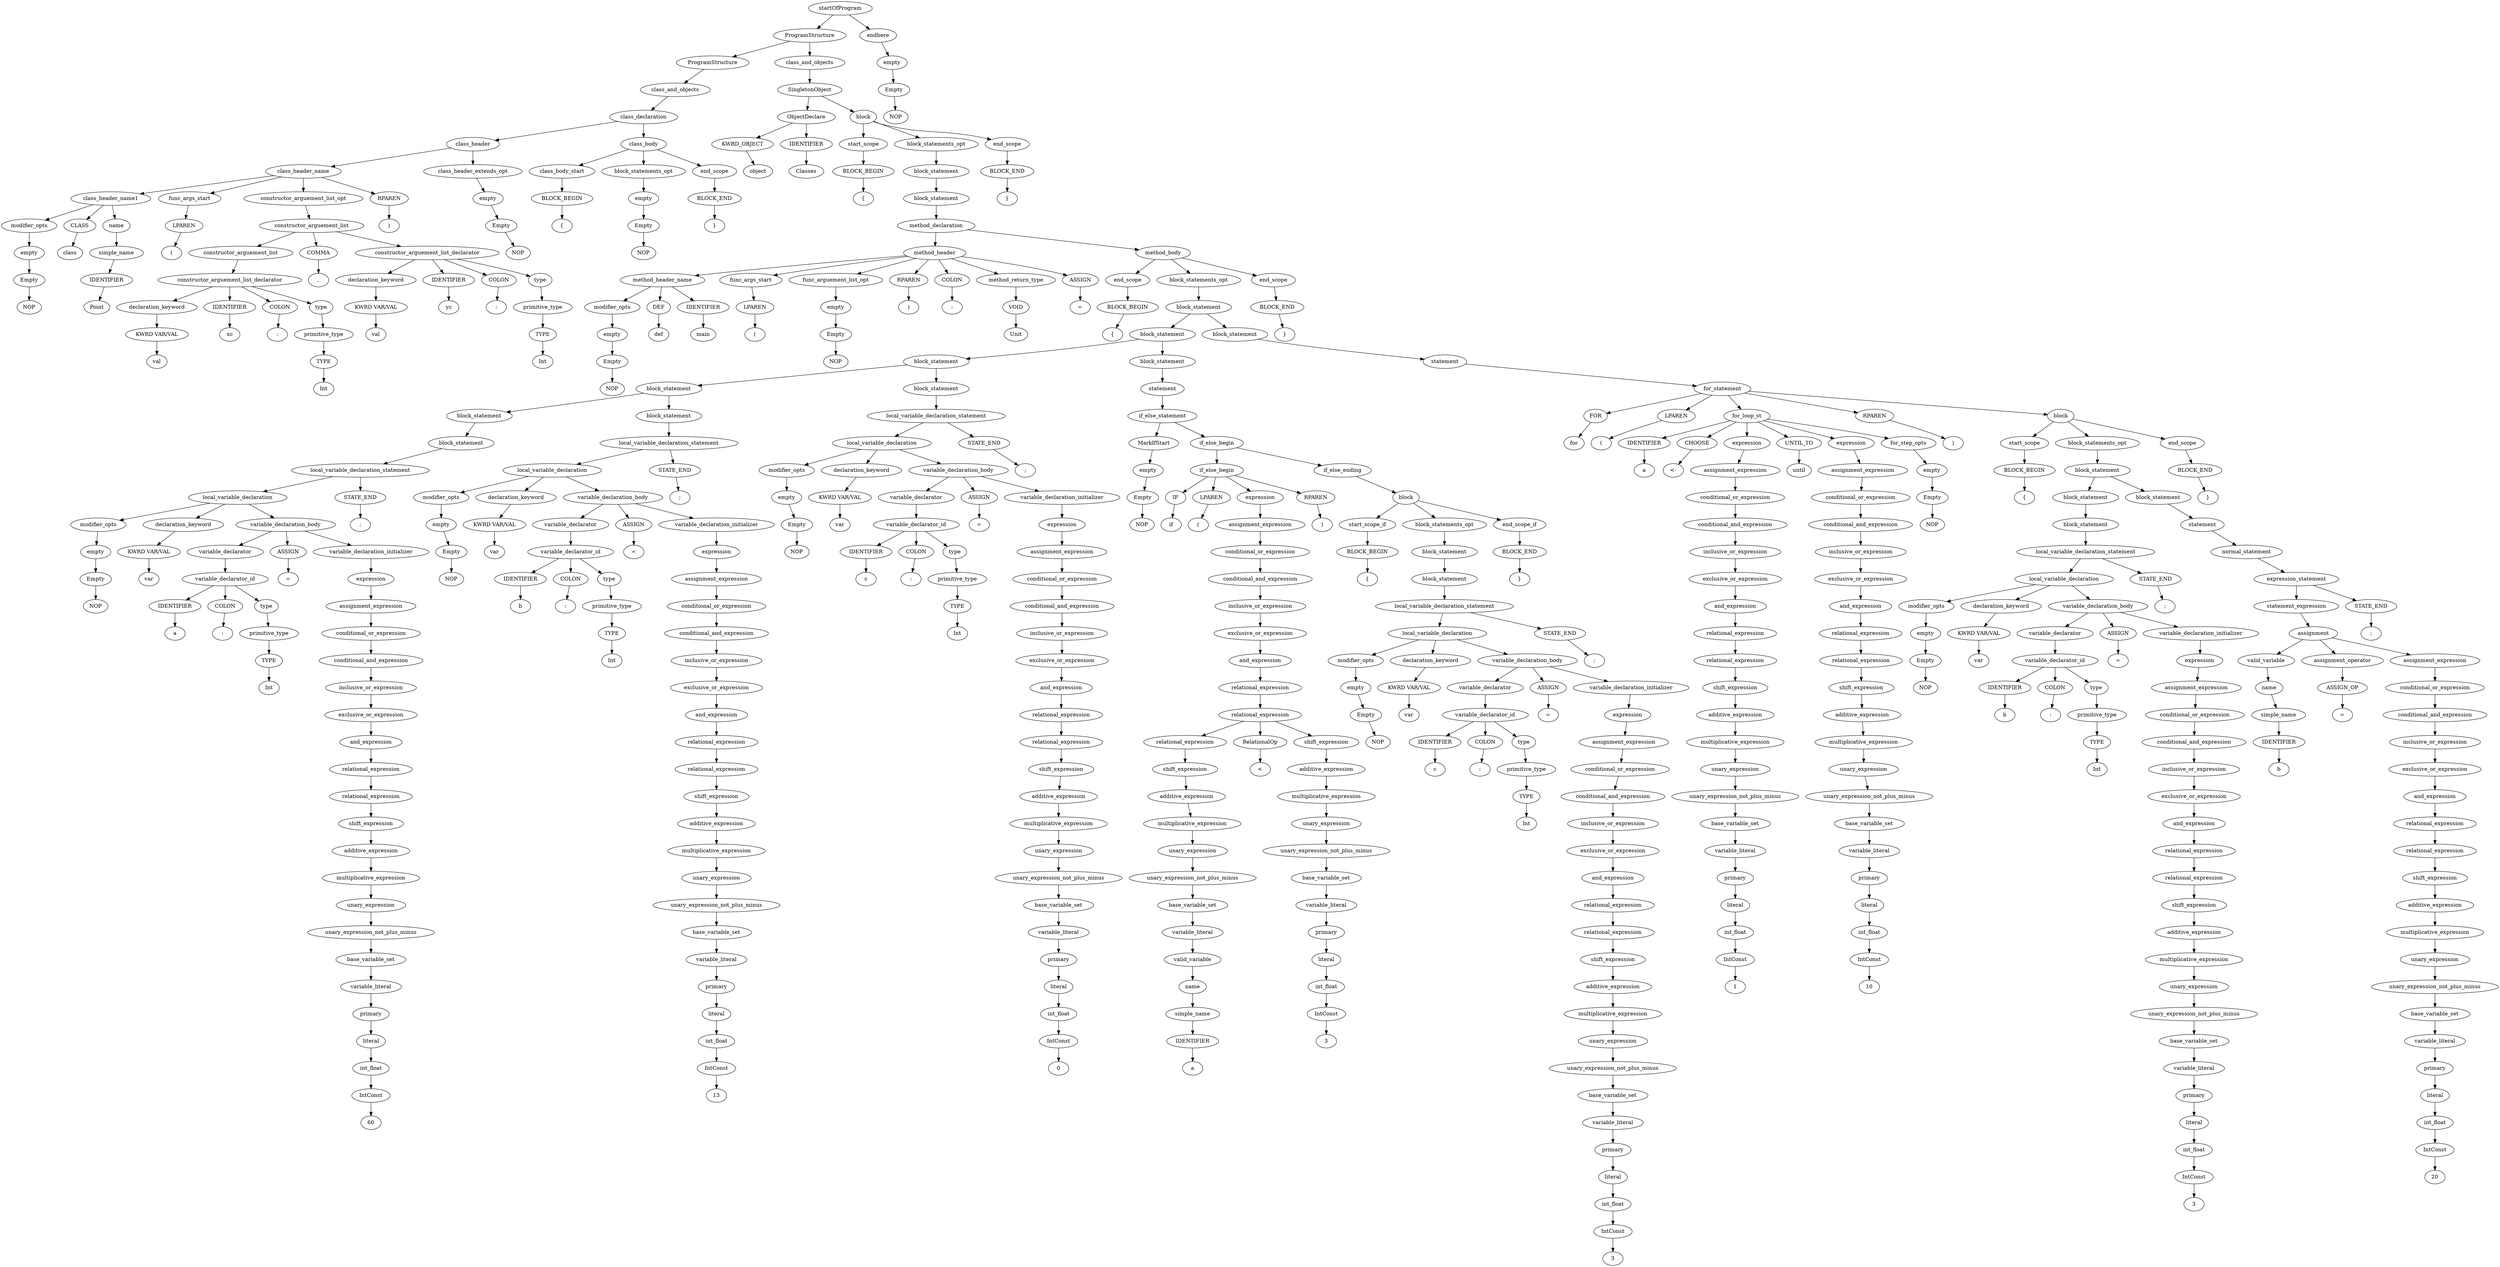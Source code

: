 digraph G {
540 [label="startOfProgram"];535 [label="ProgramStructure"];540->535
540 [label="startOfProgram"];539 [label="endhere"];540->539
535 [label="ProgramStructure"];65 [label="ProgramStructure"];535->65
535 [label="ProgramStructure"];534 [label="class_and_objects"];535->534
65 [label="ProgramStructure"];64 [label="class_and_objects"];65->64
64 [label="class_and_objects"];63 [label="class_declaration"];64->63
63 [label="class_declaration"];51 [label="class_header"];63->51
63 [label="class_declaration"];62 [label="class_body"];63->62
51 [label="class_header"];46 [label="class_header_name"];51->46
51 [label="class_header"];50 [label="class_header_extends_opt"];51->50
46 [label="class_header_name"];11 [label="class_header_name1"];46->11
46 [label="class_header_name"];14 [label="func_args_start"];46->14
46 [label="class_header_name"];43 [label="constructor_arguement_list_opt"];46->43
46 [label="class_header_name"];45 [label="RPAREN"];46->45
11 [label="class_header_name1"];4 [label="modifier_opts"];11->4
11 [label="class_header_name1"];10 [label="CLASS"];11->10
11 [label="class_header_name1"];8 [label="name"];11->8
4 [label="modifier_opts"];3 [label="empty"];4->3
3 [label="empty"];2 [label="Empty"];3->2
2 [label="Empty"];1 [label="NOP"];2->1
10 [label="CLASS"];9 [label="class"];10->9
8 [label="name"];7 [label="simple_name"];8->7
7 [label="simple_name"];6 [label="IDENTIFIER"];7->6
6 [label="IDENTIFIER"];5 [label="Point"];6->5
14 [label="func_args_start"];13 [label="LPAREN"];14->13
13 [label="LPAREN"];12 [label="("];13->12
43 [label="constructor_arguement_list_opt"];42 [label="constructor_arguement_list"];43->42
42 [label="constructor_arguement_list"];27 [label="constructor_arguement_list"];42->27
42 [label="constructor_arguement_list"];41 [label="COMMA"];42->41
42 [label="constructor_arguement_list"];39 [label="constructor_arguement_list_declarator"];42->39
27 [label="constructor_arguement_list"];26 [label="constructor_arguement_list_declarator"];27->26
26 [label="constructor_arguement_list_declarator"];17 [label="declaration_keyword"];26->17
26 [label="constructor_arguement_list_declarator"];23 [label="IDENTIFIER"];26->23
26 [label="constructor_arguement_list_declarator"];25 [label="COLON"];26->25
26 [label="constructor_arguement_list_declarator"];21 [label="type"];26->21
17 [label="declaration_keyword"];16 [label="KWRD VAR/VAL"];17->16
16 [label="KWRD VAR/VAL"];15 [label="val"];16->15
23 [label="IDENTIFIER"];22 [label="xc"];23->22
25 [label="COLON"];24 [label=":"];25->24
21 [label="type"];20 [label="primitive_type"];21->20
20 [label="primitive_type"];19 [label="TYPE"];20->19
19 [label="TYPE"];18 [label="Int"];19->18
41 [label="COMMA"];40 [label=","];41->40
39 [label="constructor_arguement_list_declarator"];30 [label="declaration_keyword"];39->30
39 [label="constructor_arguement_list_declarator"];36 [label="IDENTIFIER"];39->36
39 [label="constructor_arguement_list_declarator"];38 [label="COLON"];39->38
39 [label="constructor_arguement_list_declarator"];34 [label="type"];39->34
30 [label="declaration_keyword"];29 [label="KWRD VAR/VAL"];30->29
29 [label="KWRD VAR/VAL"];28 [label="val"];29->28
36 [label="IDENTIFIER"];35 [label="yc"];36->35
38 [label="COLON"];37 [label=":"];38->37
34 [label="type"];33 [label="primitive_type"];34->33
33 [label="primitive_type"];32 [label="TYPE"];33->32
32 [label="TYPE"];31 [label="Int"];32->31
45 [label="RPAREN"];44 [label=")"];45->44
50 [label="class_header_extends_opt"];49 [label="empty"];50->49
49 [label="empty"];48 [label="Empty"];49->48
48 [label="Empty"];47 [label="NOP"];48->47
62 [label="class_body"];54 [label="class_body_start"];62->54
62 [label="class_body"];58 [label="block_statements_opt"];62->58
62 [label="class_body"];61 [label="end_scope"];62->61
54 [label="class_body_start"];53 [label="BLOCK_BEGIN"];54->53
53 [label="BLOCK_BEGIN"];52 [label="{"];53->52
58 [label="block_statements_opt"];57 [label="empty"];58->57
57 [label="empty"];56 [label="Empty"];57->56
56 [label="Empty"];55 [label="NOP"];56->55
61 [label="end_scope"];60 [label="BLOCK_END"];61->60
60 [label="BLOCK_END"];59 [label="}"];60->59
534 [label="class_and_objects"];533 [label="SingletonObject"];534->533
533 [label="SingletonObject"];70 [label="ObjectDeclare"];533->70
533 [label="SingletonObject"];532 [label="block"];533->532
70 [label="ObjectDeclare"];67 [label="KWRD_OBJECT"];70->67
70 [label="ObjectDeclare"];69 [label="IDENTIFIER"];70->69
67 [label="KWRD_OBJECT"];66 [label="object"];67->66
69 [label="IDENTIFIER"];68 [label="Classes"];69->68
532 [label="block"];73 [label="start_scope"];532->73
532 [label="block"];528 [label="block_statements_opt"];532->528
532 [label="block"];531 [label="end_scope"];532->531
73 [label="start_scope"];72 [label="BLOCK_BEGIN"];73->72
72 [label="BLOCK_BEGIN"];71 [label="{"];72->71
528 [label="block_statements_opt"];527 [label="block_statement"];528->527
527 [label="block_statement"];526 [label="block_statement"];527->526
526 [label="block_statement"];525 [label="method_declaration"];526->525
525 [label="method_declaration"];99 [label="method_header"];525->99
525 [label="method_declaration"];524 [label="method_body"];525->524
99 [label="method_header"];82 [label="method_header_name"];99->82
99 [label="method_header"];85 [label="func_args_start"];99->85
99 [label="method_header"];89 [label="func_arguement_list_opt"];99->89
99 [label="method_header"];94 [label="RPAREN"];99->94
99 [label="method_header"];96 [label="COLON"];99->96
99 [label="method_header"];92 [label="method_return_type"];99->92
99 [label="method_header"];98 [label="ASSIGN"];99->98
82 [label="method_header_name"];77 [label="modifier_opts"];82->77
82 [label="method_header_name"];79 [label="DEF"];82->79
82 [label="method_header_name"];81 [label="IDENTIFIER"];82->81
77 [label="modifier_opts"];76 [label="empty"];77->76
76 [label="empty"];75 [label="Empty"];76->75
75 [label="Empty"];74 [label="NOP"];75->74
79 [label="DEF"];78 [label="def"];79->78
81 [label="IDENTIFIER"];80 [label="main"];81->80
85 [label="func_args_start"];84 [label="LPAREN"];85->84
84 [label="LPAREN"];83 [label="("];84->83
89 [label="func_arguement_list_opt"];88 [label="empty"];89->88
88 [label="empty"];87 [label="Empty"];88->87
87 [label="Empty"];86 [label="NOP"];87->86
94 [label="RPAREN"];93 [label=")"];94->93
96 [label="COLON"];95 [label=":"];96->95
92 [label="method_return_type"];91 [label="VOID"];92->91
91 [label="VOID"];90 [label="Unit"];91->90
98 [label="ASSIGN"];97 [label="="];98->97
524 [label="method_body"];102 [label="end_scope"];524->102
524 [label="method_body"];520 [label="block_statements_opt"];524->520
524 [label="method_body"];523 [label="end_scope"];524->523
102 [label="end_scope"];101 [label="BLOCK_BEGIN"];102->101
101 [label="BLOCK_BEGIN"];100 [label="{"];101->100
520 [label="block_statements_opt"];519 [label="block_statement"];520->519
519 [label="block_statement"];363 [label="block_statement"];519->363
519 [label="block_statement"];518 [label="block_statement"];519->518
363 [label="block_statement"];246 [label="block_statement"];363->246
363 [label="block_statement"];362 [label="block_statement"];363->362
246 [label="block_statement"];198 [label="block_statement"];246->198
246 [label="block_statement"];245 [label="block_statement"];246->245
198 [label="block_statement"];150 [label="block_statement"];198->150
198 [label="block_statement"];197 [label="block_statement"];198->197
150 [label="block_statement"];149 [label="block_statement"];150->149
149 [label="block_statement"];148 [label="local_variable_declaration_statement"];149->148
148 [label="local_variable_declaration_statement"];145 [label="local_variable_declaration"];148->145
148 [label="local_variable_declaration_statement"];147 [label="STATE_END"];148->147
145 [label="local_variable_declaration"];106 [label="modifier_opts"];145->106
145 [label="local_variable_declaration"];109 [label="declaration_keyword"];145->109
145 [label="local_variable_declaration"];144 [label="variable_declaration_body"];145->144
106 [label="modifier_opts"];105 [label="empty"];106->105
105 [label="empty"];104 [label="Empty"];105->104
104 [label="Empty"];103 [label="NOP"];104->103
109 [label="declaration_keyword"];108 [label="KWRD VAR/VAL"];109->108
108 [label="KWRD VAR/VAL"];107 [label="var"];108->107
144 [label="variable_declaration_body"];119 [label="variable_declarator"];144->119
144 [label="variable_declaration_body"];143 [label="ASSIGN"];144->143
144 [label="variable_declaration_body"];141 [label="variable_declaration_initializer"];144->141
119 [label="variable_declarator"];118 [label="variable_declarator_id"];119->118
118 [label="variable_declarator_id"];115 [label="IDENTIFIER"];118->115
118 [label="variable_declarator_id"];117 [label="COLON"];118->117
118 [label="variable_declarator_id"];113 [label="type"];118->113
115 [label="IDENTIFIER"];114 [label="a"];115->114
117 [label="COLON"];116 [label=":"];117->116
113 [label="type"];112 [label="primitive_type"];113->112
112 [label="primitive_type"];111 [label="TYPE"];112->111
111 [label="TYPE"];110 [label="Int"];111->110
143 [label="ASSIGN"];142 [label="="];143->142
141 [label="variable_declaration_initializer"];140 [label="expression"];141->140
140 [label="expression"];139 [label="assignment_expression"];140->139
139 [label="assignment_expression"];138 [label="conditional_or_expression"];139->138
138 [label="conditional_or_expression"];137 [label="conditional_and_expression"];138->137
137 [label="conditional_and_expression"];136 [label="inclusive_or_expression"];137->136
136 [label="inclusive_or_expression"];135 [label="exclusive_or_expression"];136->135
135 [label="exclusive_or_expression"];134 [label="and_expression"];135->134
134 [label="and_expression"];133 [label="relational_expression"];134->133
133 [label="relational_expression"];132 [label="relational_expression"];133->132
132 [label="relational_expression"];131 [label="shift_expression"];132->131
131 [label="shift_expression"];130 [label="additive_expression"];131->130
130 [label="additive_expression"];129 [label="multiplicative_expression"];130->129
129 [label="multiplicative_expression"];128 [label="unary_expression"];129->128
128 [label="unary_expression"];127 [label="unary_expression_not_plus_minus"];128->127
127 [label="unary_expression_not_plus_minus"];126 [label="base_variable_set"];127->126
126 [label="base_variable_set"];125 [label="variable_literal"];126->125
125 [label="variable_literal"];124 [label="primary"];125->124
124 [label="primary"];123 [label="literal"];124->123
123 [label="literal"];122 [label="int_float"];123->122
122 [label="int_float"];121 [label="IntConst"];122->121
121 [label="IntConst"];120 [label="60"];121->120
147 [label="STATE_END"];146 [label=";"];147->146
197 [label="block_statement"];196 [label="local_variable_declaration_statement"];197->196
196 [label="local_variable_declaration_statement"];193 [label="local_variable_declaration"];196->193
196 [label="local_variable_declaration_statement"];195 [label="STATE_END"];196->195
193 [label="local_variable_declaration"];154 [label="modifier_opts"];193->154
193 [label="local_variable_declaration"];157 [label="declaration_keyword"];193->157
193 [label="local_variable_declaration"];192 [label="variable_declaration_body"];193->192
154 [label="modifier_opts"];153 [label="empty"];154->153
153 [label="empty"];152 [label="Empty"];153->152
152 [label="Empty"];151 [label="NOP"];152->151
157 [label="declaration_keyword"];156 [label="KWRD VAR/VAL"];157->156
156 [label="KWRD VAR/VAL"];155 [label="var"];156->155
192 [label="variable_declaration_body"];167 [label="variable_declarator"];192->167
192 [label="variable_declaration_body"];191 [label="ASSIGN"];192->191
192 [label="variable_declaration_body"];189 [label="variable_declaration_initializer"];192->189
167 [label="variable_declarator"];166 [label="variable_declarator_id"];167->166
166 [label="variable_declarator_id"];163 [label="IDENTIFIER"];166->163
166 [label="variable_declarator_id"];165 [label="COLON"];166->165
166 [label="variable_declarator_id"];161 [label="type"];166->161
163 [label="IDENTIFIER"];162 [label="b"];163->162
165 [label="COLON"];164 [label=":"];165->164
161 [label="type"];160 [label="primitive_type"];161->160
160 [label="primitive_type"];159 [label="TYPE"];160->159
159 [label="TYPE"];158 [label="Int"];159->158
191 [label="ASSIGN"];190 [label="="];191->190
189 [label="variable_declaration_initializer"];188 [label="expression"];189->188
188 [label="expression"];187 [label="assignment_expression"];188->187
187 [label="assignment_expression"];186 [label="conditional_or_expression"];187->186
186 [label="conditional_or_expression"];185 [label="conditional_and_expression"];186->185
185 [label="conditional_and_expression"];184 [label="inclusive_or_expression"];185->184
184 [label="inclusive_or_expression"];183 [label="exclusive_or_expression"];184->183
183 [label="exclusive_or_expression"];182 [label="and_expression"];183->182
182 [label="and_expression"];181 [label="relational_expression"];182->181
181 [label="relational_expression"];180 [label="relational_expression"];181->180
180 [label="relational_expression"];179 [label="shift_expression"];180->179
179 [label="shift_expression"];178 [label="additive_expression"];179->178
178 [label="additive_expression"];177 [label="multiplicative_expression"];178->177
177 [label="multiplicative_expression"];176 [label="unary_expression"];177->176
176 [label="unary_expression"];175 [label="unary_expression_not_plus_minus"];176->175
175 [label="unary_expression_not_plus_minus"];174 [label="base_variable_set"];175->174
174 [label="base_variable_set"];173 [label="variable_literal"];174->173
173 [label="variable_literal"];172 [label="primary"];173->172
172 [label="primary"];171 [label="literal"];172->171
171 [label="literal"];170 [label="int_float"];171->170
170 [label="int_float"];169 [label="IntConst"];170->169
169 [label="IntConst"];168 [label="13"];169->168
195 [label="STATE_END"];194 [label=";"];195->194
245 [label="block_statement"];244 [label="local_variable_declaration_statement"];245->244
244 [label="local_variable_declaration_statement"];241 [label="local_variable_declaration"];244->241
244 [label="local_variable_declaration_statement"];243 [label="STATE_END"];244->243
241 [label="local_variable_declaration"];202 [label="modifier_opts"];241->202
241 [label="local_variable_declaration"];205 [label="declaration_keyword"];241->205
241 [label="local_variable_declaration"];240 [label="variable_declaration_body"];241->240
202 [label="modifier_opts"];201 [label="empty"];202->201
201 [label="empty"];200 [label="Empty"];201->200
200 [label="Empty"];199 [label="NOP"];200->199
205 [label="declaration_keyword"];204 [label="KWRD VAR/VAL"];205->204
204 [label="KWRD VAR/VAL"];203 [label="var"];204->203
240 [label="variable_declaration_body"];215 [label="variable_declarator"];240->215
240 [label="variable_declaration_body"];239 [label="ASSIGN"];240->239
240 [label="variable_declaration_body"];237 [label="variable_declaration_initializer"];240->237
215 [label="variable_declarator"];214 [label="variable_declarator_id"];215->214
214 [label="variable_declarator_id"];211 [label="IDENTIFIER"];214->211
214 [label="variable_declarator_id"];213 [label="COLON"];214->213
214 [label="variable_declarator_id"];209 [label="type"];214->209
211 [label="IDENTIFIER"];210 [label="c"];211->210
213 [label="COLON"];212 [label=":"];213->212
209 [label="type"];208 [label="primitive_type"];209->208
208 [label="primitive_type"];207 [label="TYPE"];208->207
207 [label="TYPE"];206 [label="Int"];207->206
239 [label="ASSIGN"];238 [label="="];239->238
237 [label="variable_declaration_initializer"];236 [label="expression"];237->236
236 [label="expression"];235 [label="assignment_expression"];236->235
235 [label="assignment_expression"];234 [label="conditional_or_expression"];235->234
234 [label="conditional_or_expression"];233 [label="conditional_and_expression"];234->233
233 [label="conditional_and_expression"];232 [label="inclusive_or_expression"];233->232
232 [label="inclusive_or_expression"];231 [label="exclusive_or_expression"];232->231
231 [label="exclusive_or_expression"];230 [label="and_expression"];231->230
230 [label="and_expression"];229 [label="relational_expression"];230->229
229 [label="relational_expression"];228 [label="relational_expression"];229->228
228 [label="relational_expression"];227 [label="shift_expression"];228->227
227 [label="shift_expression"];226 [label="additive_expression"];227->226
226 [label="additive_expression"];225 [label="multiplicative_expression"];226->225
225 [label="multiplicative_expression"];224 [label="unary_expression"];225->224
224 [label="unary_expression"];223 [label="unary_expression_not_plus_minus"];224->223
223 [label="unary_expression_not_plus_minus"];222 [label="base_variable_set"];223->222
222 [label="base_variable_set"];221 [label="variable_literal"];222->221
221 [label="variable_literal"];220 [label="primary"];221->220
220 [label="primary"];219 [label="literal"];220->219
219 [label="literal"];218 [label="int_float"];219->218
218 [label="int_float"];217 [label="IntConst"];218->217
217 [label="IntConst"];216 [label="0"];217->216
243 [label="STATE_END"];242 [label=";"];243->242
362 [label="block_statement"];361 [label="statement"];362->361
361 [label="statement"];360 [label="if_else_statement"];361->360
360 [label="if_else_statement"];250 [label="MarkIfStart"];360->250
360 [label="if_else_statement"];351 [label="if_else_begin"];360->351
250 [label="MarkIfStart"];249 [label="empty"];250->249
249 [label="empty"];248 [label="Empty"];249->248
248 [label="Empty"];247 [label="NOP"];248->247
351 [label="if_else_begin"];293 [label="if_else_begin"];351->293
351 [label="if_else_begin"];350 [label="if_else_ending"];351->350
293 [label="if_else_begin"];288 [label="IF"];293->288
293 [label="if_else_begin"];290 [label="LPAREN"];293->290
293 [label="if_else_begin"];286 [label="expression"];293->286
293 [label="if_else_begin"];292 [label="RPAREN"];293->292
288 [label="IF"];287 [label="if"];288->287
290 [label="LPAREN"];289 [label="("];290->289
286 [label="expression"];285 [label="assignment_expression"];286->285
285 [label="assignment_expression"];284 [label="conditional_or_expression"];285->284
284 [label="conditional_or_expression"];283 [label="conditional_and_expression"];284->283
283 [label="conditional_and_expression"];282 [label="inclusive_or_expression"];283->282
282 [label="inclusive_or_expression"];281 [label="exclusive_or_expression"];282->281
281 [label="exclusive_or_expression"];280 [label="and_expression"];281->280
280 [label="and_expression"];279 [label="relational_expression"];280->279
279 [label="relational_expression"];278 [label="relational_expression"];279->278
278 [label="relational_expression"];263 [label="relational_expression"];278->263
278 [label="relational_expression"];277 [label="RelationalOp"];278->277
278 [label="relational_expression"];275 [label="shift_expression"];278->275
263 [label="relational_expression"];262 [label="shift_expression"];263->262
262 [label="shift_expression"];261 [label="additive_expression"];262->261
261 [label="additive_expression"];260 [label="multiplicative_expression"];261->260
260 [label="multiplicative_expression"];259 [label="unary_expression"];260->259
259 [label="unary_expression"];258 [label="unary_expression_not_plus_minus"];259->258
258 [label="unary_expression_not_plus_minus"];257 [label="base_variable_set"];258->257
257 [label="base_variable_set"];256 [label="variable_literal"];257->256
256 [label="variable_literal"];255 [label="valid_variable"];256->255
255 [label="valid_variable"];254 [label="name"];255->254
254 [label="name"];253 [label="simple_name"];254->253
253 [label="simple_name"];252 [label="IDENTIFIER"];253->252
252 [label="IDENTIFIER"];251 [label="a"];252->251
277 [label="RelationalOp"];276 [label="<"];277->276
275 [label="shift_expression"];274 [label="additive_expression"];275->274
274 [label="additive_expression"];273 [label="multiplicative_expression"];274->273
273 [label="multiplicative_expression"];272 [label="unary_expression"];273->272
272 [label="unary_expression"];271 [label="unary_expression_not_plus_minus"];272->271
271 [label="unary_expression_not_plus_minus"];270 [label="base_variable_set"];271->270
270 [label="base_variable_set"];269 [label="variable_literal"];270->269
269 [label="variable_literal"];268 [label="primary"];269->268
268 [label="primary"];267 [label="literal"];268->267
267 [label="literal"];266 [label="int_float"];267->266
266 [label="int_float"];265 [label="IntConst"];266->265
265 [label="IntConst"];264 [label="3"];265->264
292 [label="RPAREN"];291 [label=")"];292->291
350 [label="if_else_ending"];349 [label="block"];350->349
349 [label="block"];296 [label="start_scope_if"];349->296
349 [label="block"];345 [label="block_statements_opt"];349->345
349 [label="block"];348 [label="end_scope_if"];349->348
296 [label="start_scope_if"];295 [label="BLOCK_BEGIN"];296->295
295 [label="BLOCK_BEGIN"];294 [label="{"];295->294
345 [label="block_statements_opt"];344 [label="block_statement"];345->344
344 [label="block_statement"];343 [label="block_statement"];344->343
343 [label="block_statement"];342 [label="local_variable_declaration_statement"];343->342
342 [label="local_variable_declaration_statement"];339 [label="local_variable_declaration"];342->339
342 [label="local_variable_declaration_statement"];341 [label="STATE_END"];342->341
339 [label="local_variable_declaration"];300 [label="modifier_opts"];339->300
339 [label="local_variable_declaration"];303 [label="declaration_keyword"];339->303
339 [label="local_variable_declaration"];338 [label="variable_declaration_body"];339->338
300 [label="modifier_opts"];299 [label="empty"];300->299
299 [label="empty"];298 [label="Empty"];299->298
298 [label="Empty"];297 [label="NOP"];298->297
303 [label="declaration_keyword"];302 [label="KWRD VAR/VAL"];303->302
302 [label="KWRD VAR/VAL"];301 [label="var"];302->301
338 [label="variable_declaration_body"];313 [label="variable_declarator"];338->313
338 [label="variable_declaration_body"];337 [label="ASSIGN"];338->337
338 [label="variable_declaration_body"];335 [label="variable_declaration_initializer"];338->335
313 [label="variable_declarator"];312 [label="variable_declarator_id"];313->312
312 [label="variable_declarator_id"];309 [label="IDENTIFIER"];312->309
312 [label="variable_declarator_id"];311 [label="COLON"];312->311
312 [label="variable_declarator_id"];307 [label="type"];312->307
309 [label="IDENTIFIER"];308 [label="c"];309->308
311 [label="COLON"];310 [label=":"];311->310
307 [label="type"];306 [label="primitive_type"];307->306
306 [label="primitive_type"];305 [label="TYPE"];306->305
305 [label="TYPE"];304 [label="Int"];305->304
337 [label="ASSIGN"];336 [label="="];337->336
335 [label="variable_declaration_initializer"];334 [label="expression"];335->334
334 [label="expression"];333 [label="assignment_expression"];334->333
333 [label="assignment_expression"];332 [label="conditional_or_expression"];333->332
332 [label="conditional_or_expression"];331 [label="conditional_and_expression"];332->331
331 [label="conditional_and_expression"];330 [label="inclusive_or_expression"];331->330
330 [label="inclusive_or_expression"];329 [label="exclusive_or_expression"];330->329
329 [label="exclusive_or_expression"];328 [label="and_expression"];329->328
328 [label="and_expression"];327 [label="relational_expression"];328->327
327 [label="relational_expression"];326 [label="relational_expression"];327->326
326 [label="relational_expression"];325 [label="shift_expression"];326->325
325 [label="shift_expression"];324 [label="additive_expression"];325->324
324 [label="additive_expression"];323 [label="multiplicative_expression"];324->323
323 [label="multiplicative_expression"];322 [label="unary_expression"];323->322
322 [label="unary_expression"];321 [label="unary_expression_not_plus_minus"];322->321
321 [label="unary_expression_not_plus_minus"];320 [label="base_variable_set"];321->320
320 [label="base_variable_set"];319 [label="variable_literal"];320->319
319 [label="variable_literal"];318 [label="primary"];319->318
318 [label="primary"];317 [label="literal"];318->317
317 [label="literal"];316 [label="int_float"];317->316
316 [label="int_float"];315 [label="IntConst"];316->315
315 [label="IntConst"];314 [label="3"];315->314
341 [label="STATE_END"];340 [label=";"];341->340
348 [label="end_scope_if"];347 [label="BLOCK_END"];348->347
347 [label="BLOCK_END"];346 [label="}"];347->346
518 [label="block_statement"];517 [label="statement"];518->517
517 [label="statement"];516 [label="for_statement"];517->516
516 [label="for_statement"];511 [label="FOR"];516->511
516 [label="for_statement"];513 [label="LPAREN"];516->513
516 [label="for_statement"];416 [label="for_loop_st"];516->416
516 [label="for_statement"];515 [label="RPAREN"];516->515
516 [label="for_statement"];509 [label="block"];516->509
511 [label="FOR"];510 [label="for"];511->510
513 [label="LPAREN"];512 [label="("];513->512
416 [label="for_loop_st"];411 [label="IDENTIFIER"];416->411
416 [label="for_loop_st"];413 [label="CHOOSE"];416->413
416 [label="for_loop_st"];384 [label="expression"];416->384
416 [label="for_loop_st"];415 [label="UNTIL_TO"];416->415
416 [label="for_loop_st"];405 [label="expression"];416->405
416 [label="for_loop_st"];409 [label="for_step_opts"];416->409
411 [label="IDENTIFIER"];410 [label="a"];411->410
413 [label="CHOOSE"];412 [label="<-"];413->412
384 [label="expression"];383 [label="assignment_expression"];384->383
383 [label="assignment_expression"];382 [label="conditional_or_expression"];383->382
382 [label="conditional_or_expression"];381 [label="conditional_and_expression"];382->381
381 [label="conditional_and_expression"];380 [label="inclusive_or_expression"];381->380
380 [label="inclusive_or_expression"];379 [label="exclusive_or_expression"];380->379
379 [label="exclusive_or_expression"];378 [label="and_expression"];379->378
378 [label="and_expression"];377 [label="relational_expression"];378->377
377 [label="relational_expression"];376 [label="relational_expression"];377->376
376 [label="relational_expression"];375 [label="shift_expression"];376->375
375 [label="shift_expression"];374 [label="additive_expression"];375->374
374 [label="additive_expression"];373 [label="multiplicative_expression"];374->373
373 [label="multiplicative_expression"];372 [label="unary_expression"];373->372
372 [label="unary_expression"];371 [label="unary_expression_not_plus_minus"];372->371
371 [label="unary_expression_not_plus_minus"];370 [label="base_variable_set"];371->370
370 [label="base_variable_set"];369 [label="variable_literal"];370->369
369 [label="variable_literal"];368 [label="primary"];369->368
368 [label="primary"];367 [label="literal"];368->367
367 [label="literal"];366 [label="int_float"];367->366
366 [label="int_float"];365 [label="IntConst"];366->365
365 [label="IntConst"];364 [label="1"];365->364
415 [label="UNTIL_TO"];414 [label="until"];415->414
405 [label="expression"];404 [label="assignment_expression"];405->404
404 [label="assignment_expression"];403 [label="conditional_or_expression"];404->403
403 [label="conditional_or_expression"];402 [label="conditional_and_expression"];403->402
402 [label="conditional_and_expression"];401 [label="inclusive_or_expression"];402->401
401 [label="inclusive_or_expression"];400 [label="exclusive_or_expression"];401->400
400 [label="exclusive_or_expression"];399 [label="and_expression"];400->399
399 [label="and_expression"];398 [label="relational_expression"];399->398
398 [label="relational_expression"];397 [label="relational_expression"];398->397
397 [label="relational_expression"];396 [label="shift_expression"];397->396
396 [label="shift_expression"];395 [label="additive_expression"];396->395
395 [label="additive_expression"];394 [label="multiplicative_expression"];395->394
394 [label="multiplicative_expression"];393 [label="unary_expression"];394->393
393 [label="unary_expression"];392 [label="unary_expression_not_plus_minus"];393->392
392 [label="unary_expression_not_plus_minus"];391 [label="base_variable_set"];392->391
391 [label="base_variable_set"];390 [label="variable_literal"];391->390
390 [label="variable_literal"];389 [label="primary"];390->389
389 [label="primary"];388 [label="literal"];389->388
388 [label="literal"];387 [label="int_float"];388->387
387 [label="int_float"];386 [label="IntConst"];387->386
386 [label="IntConst"];385 [label="10"];386->385
409 [label="for_step_opts"];408 [label="empty"];409->408
408 [label="empty"];407 [label="Empty"];408->407
407 [label="Empty"];406 [label="NOP"];407->406
515 [label="RPAREN"];514 [label=")"];515->514
509 [label="block"];419 [label="start_scope"];509->419
509 [label="block"];505 [label="block_statements_opt"];509->505
509 [label="block"];508 [label="end_scope"];509->508
419 [label="start_scope"];418 [label="BLOCK_BEGIN"];419->418
418 [label="BLOCK_BEGIN"];417 [label="{"];418->417
505 [label="block_statements_opt"];504 [label="block_statement"];505->504
504 [label="block_statement"];467 [label="block_statement"];504->467
504 [label="block_statement"];503 [label="block_statement"];504->503
467 [label="block_statement"];466 [label="block_statement"];467->466
466 [label="block_statement"];465 [label="local_variable_declaration_statement"];466->465
465 [label="local_variable_declaration_statement"];462 [label="local_variable_declaration"];465->462
465 [label="local_variable_declaration_statement"];464 [label="STATE_END"];465->464
462 [label="local_variable_declaration"];423 [label="modifier_opts"];462->423
462 [label="local_variable_declaration"];426 [label="declaration_keyword"];462->426
462 [label="local_variable_declaration"];461 [label="variable_declaration_body"];462->461
423 [label="modifier_opts"];422 [label="empty"];423->422
422 [label="empty"];421 [label="Empty"];422->421
421 [label="Empty"];420 [label="NOP"];421->420
426 [label="declaration_keyword"];425 [label="KWRD VAR/VAL"];426->425
425 [label="KWRD VAR/VAL"];424 [label="var"];425->424
461 [label="variable_declaration_body"];436 [label="variable_declarator"];461->436
461 [label="variable_declaration_body"];460 [label="ASSIGN"];461->460
461 [label="variable_declaration_body"];458 [label="variable_declaration_initializer"];461->458
436 [label="variable_declarator"];435 [label="variable_declarator_id"];436->435
435 [label="variable_declarator_id"];432 [label="IDENTIFIER"];435->432
435 [label="variable_declarator_id"];434 [label="COLON"];435->434
435 [label="variable_declarator_id"];430 [label="type"];435->430
432 [label="IDENTIFIER"];431 [label="b"];432->431
434 [label="COLON"];433 [label=":"];434->433
430 [label="type"];429 [label="primitive_type"];430->429
429 [label="primitive_type"];428 [label="TYPE"];429->428
428 [label="TYPE"];427 [label="Int"];428->427
460 [label="ASSIGN"];459 [label="="];460->459
458 [label="variable_declaration_initializer"];457 [label="expression"];458->457
457 [label="expression"];456 [label="assignment_expression"];457->456
456 [label="assignment_expression"];455 [label="conditional_or_expression"];456->455
455 [label="conditional_or_expression"];454 [label="conditional_and_expression"];455->454
454 [label="conditional_and_expression"];453 [label="inclusive_or_expression"];454->453
453 [label="inclusive_or_expression"];452 [label="exclusive_or_expression"];453->452
452 [label="exclusive_or_expression"];451 [label="and_expression"];452->451
451 [label="and_expression"];450 [label="relational_expression"];451->450
450 [label="relational_expression"];449 [label="relational_expression"];450->449
449 [label="relational_expression"];448 [label="shift_expression"];449->448
448 [label="shift_expression"];447 [label="additive_expression"];448->447
447 [label="additive_expression"];446 [label="multiplicative_expression"];447->446
446 [label="multiplicative_expression"];445 [label="unary_expression"];446->445
445 [label="unary_expression"];444 [label="unary_expression_not_plus_minus"];445->444
444 [label="unary_expression_not_plus_minus"];443 [label="base_variable_set"];444->443
443 [label="base_variable_set"];442 [label="variable_literal"];443->442
442 [label="variable_literal"];441 [label="primary"];442->441
441 [label="primary"];440 [label="literal"];441->440
440 [label="literal"];439 [label="int_float"];440->439
439 [label="int_float"];438 [label="IntConst"];439->438
438 [label="IntConst"];437 [label="3"];438->437
464 [label="STATE_END"];463 [label=";"];464->463
503 [label="block_statement"];502 [label="statement"];503->502
502 [label="statement"];501 [label="normal_statement"];502->501
501 [label="normal_statement"];500 [label="expression_statement"];501->500
500 [label="expression_statement"];497 [label="statement_expression"];500->497
500 [label="expression_statement"];499 [label="STATE_END"];500->499
497 [label="statement_expression"];496 [label="assignment"];497->496
496 [label="assignment"];472 [label="valid_variable"];496->472
496 [label="assignment"];475 [label="assignment_operator"];496->475
496 [label="assignment"];495 [label="assignment_expression"];496->495
472 [label="valid_variable"];471 [label="name"];472->471
471 [label="name"];470 [label="simple_name"];471->470
470 [label="simple_name"];469 [label="IDENTIFIER"];470->469
469 [label="IDENTIFIER"];468 [label="b"];469->468
475 [label="assignment_operator"];474 [label="ASSIGN_OP"];475->474
474 [label="ASSIGN_OP"];473 [label="="];474->473
495 [label="assignment_expression"];494 [label="conditional_or_expression"];495->494
494 [label="conditional_or_expression"];493 [label="conditional_and_expression"];494->493
493 [label="conditional_and_expression"];492 [label="inclusive_or_expression"];493->492
492 [label="inclusive_or_expression"];491 [label="exclusive_or_expression"];492->491
491 [label="exclusive_or_expression"];490 [label="and_expression"];491->490
490 [label="and_expression"];489 [label="relational_expression"];490->489
489 [label="relational_expression"];488 [label="relational_expression"];489->488
488 [label="relational_expression"];487 [label="shift_expression"];488->487
487 [label="shift_expression"];486 [label="additive_expression"];487->486
486 [label="additive_expression"];485 [label="multiplicative_expression"];486->485
485 [label="multiplicative_expression"];484 [label="unary_expression"];485->484
484 [label="unary_expression"];483 [label="unary_expression_not_plus_minus"];484->483
483 [label="unary_expression_not_plus_minus"];482 [label="base_variable_set"];483->482
482 [label="base_variable_set"];481 [label="variable_literal"];482->481
481 [label="variable_literal"];480 [label="primary"];481->480
480 [label="primary"];479 [label="literal"];480->479
479 [label="literal"];478 [label="int_float"];479->478
478 [label="int_float"];477 [label="IntConst"];478->477
477 [label="IntConst"];476 [label="20"];477->476
499 [label="STATE_END"];498 [label=";"];499->498
508 [label="end_scope"];507 [label="BLOCK_END"];508->507
507 [label="BLOCK_END"];506 [label="}"];507->506
523 [label="end_scope"];522 [label="BLOCK_END"];523->522
522 [label="BLOCK_END"];521 [label="}"];522->521
531 [label="end_scope"];530 [label="BLOCK_END"];531->530
530 [label="BLOCK_END"];529 [label="}"];530->529
539 [label="endhere"];538 [label="empty"];539->538
538 [label="empty"];537 [label="Empty"];538->537
537 [label="Empty"];536 [label="NOP"];537->536
}
